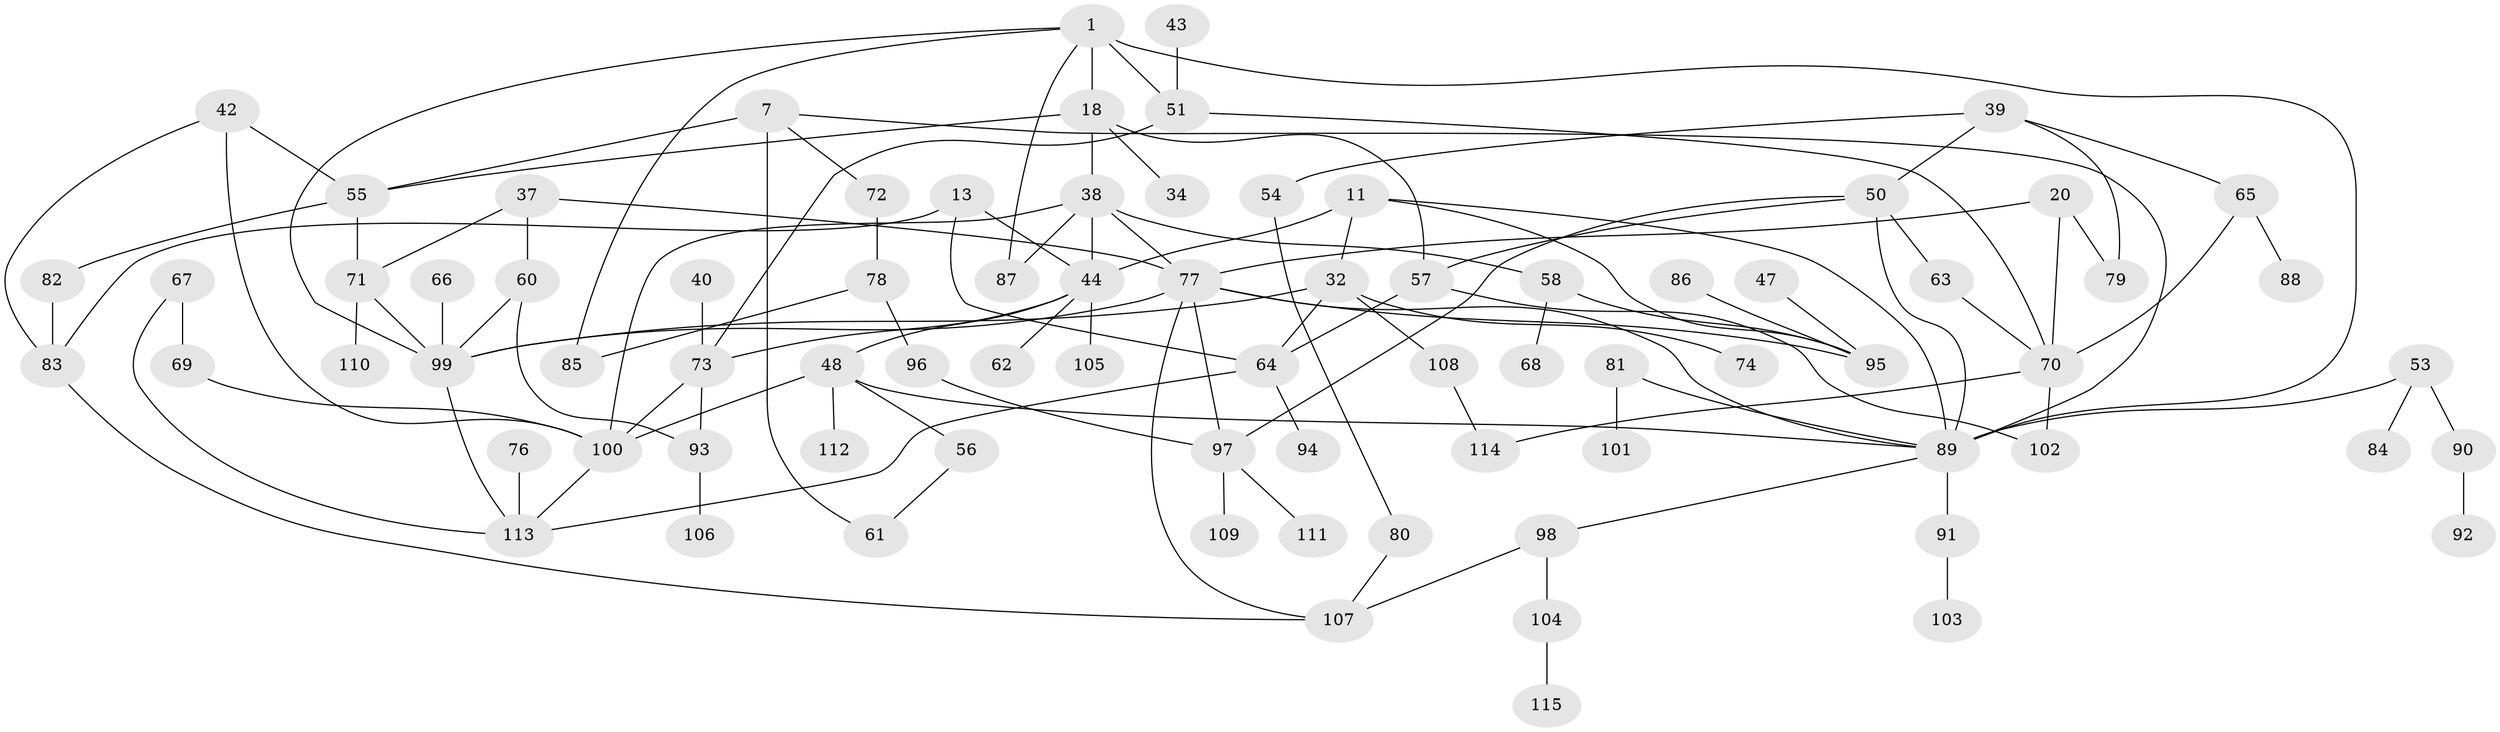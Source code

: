 // original degree distribution, {8: 0.008695652173913044, 4: 0.16521739130434782, 7: 0.017391304347826087, 5: 0.08695652173913043, 2: 0.26956521739130435, 3: 0.24347826086956523, 1: 0.20869565217391303}
// Generated by graph-tools (version 1.1) at 2025/44/03/04/25 21:44:35]
// undirected, 80 vertices, 117 edges
graph export_dot {
graph [start="1"]
  node [color=gray90,style=filled];
  1;
  7;
  11;
  13;
  18 [super="+2"];
  20;
  32 [super="+17+16"];
  34;
  37 [super="+26"];
  38 [super="+8"];
  39;
  40;
  42;
  43;
  44 [super="+12"];
  47;
  48 [super="+6"];
  50 [super="+9"];
  51 [super="+23"];
  53;
  54;
  55 [super="+41"];
  56;
  57;
  58;
  60;
  61;
  62;
  63;
  64 [super="+19+28"];
  65;
  66;
  67;
  68;
  69;
  70 [super="+52"];
  71;
  72;
  73 [super="+31"];
  74;
  76;
  77 [super="+4+15"];
  78;
  79 [super="+49"];
  80;
  81;
  82;
  83 [super="+27"];
  84;
  85;
  86;
  87 [super="+35"];
  88;
  89 [super="+3+46"];
  90;
  91;
  92;
  93;
  94;
  95 [super="+33"];
  96;
  97 [super="+10"];
  98 [super="+36"];
  99 [super="+75"];
  100 [super="+30"];
  101;
  102;
  103;
  104;
  105;
  106;
  107;
  108;
  109;
  110;
  111;
  112;
  113 [super="+22"];
  114;
  115;
  1 -- 51 [weight=2];
  1 -- 85;
  1 -- 18;
  1 -- 89 [weight=2];
  1 -- 99;
  1 -- 87;
  7 -- 72;
  7 -- 55 [weight=2];
  7 -- 61;
  7 -- 89;
  11 -- 44;
  11 -- 89;
  11 -- 32;
  11 -- 95;
  13 -- 44 [weight=2];
  13 -- 83;
  13 -- 64;
  18 -- 34;
  18 -- 57;
  18 -- 55;
  18 -- 38;
  20 -- 79 [weight=2];
  20 -- 70 [weight=2];
  20 -- 77;
  32 -- 74;
  32 -- 108;
  32 -- 64;
  32 -- 99;
  37 -- 60;
  37 -- 77;
  37 -- 71;
  38 -- 58;
  38 -- 77;
  38 -- 100;
  38 -- 44;
  38 -- 87;
  39 -- 54;
  39 -- 65;
  39 -- 79;
  39 -- 50;
  40 -- 73;
  42 -- 55 [weight=2];
  42 -- 100;
  42 -- 83;
  43 -- 51;
  44 -- 62;
  44 -- 48;
  44 -- 105;
  44 -- 73;
  47 -- 95;
  48 -- 112;
  48 -- 89;
  48 -- 56;
  48 -- 100;
  50 -- 63;
  50 -- 57;
  50 -- 89;
  50 -- 97;
  51 -- 73;
  51 -- 70;
  53 -- 84;
  53 -- 90;
  53 -- 89;
  54 -- 80;
  55 -- 82;
  55 -- 71;
  56 -- 61;
  57 -- 102;
  57 -- 64;
  58 -- 68;
  58 -- 95;
  60 -- 93;
  60 -- 99;
  63 -- 70;
  64 -- 113;
  64 -- 94;
  65 -- 88;
  65 -- 70;
  66 -- 99;
  67 -- 69;
  67 -- 113;
  69 -- 100;
  70 -- 114;
  70 -- 102;
  71 -- 110;
  71 -- 99;
  72 -- 78;
  73 -- 93;
  73 -- 100;
  76 -- 113;
  77 -- 107;
  77 -- 95;
  77 -- 89;
  77 -- 97;
  77 -- 99;
  78 -- 85;
  78 -- 96;
  80 -- 107;
  81 -- 101;
  81 -- 89;
  82 -- 83;
  83 -- 107;
  86 -- 95;
  89 -- 91;
  89 -- 98;
  90 -- 92;
  91 -- 103;
  93 -- 106;
  96 -- 97;
  97 -- 109;
  97 -- 111;
  98 -- 104;
  98 -- 107;
  99 -- 113;
  100 -- 113;
  104 -- 115;
  108 -- 114;
}
